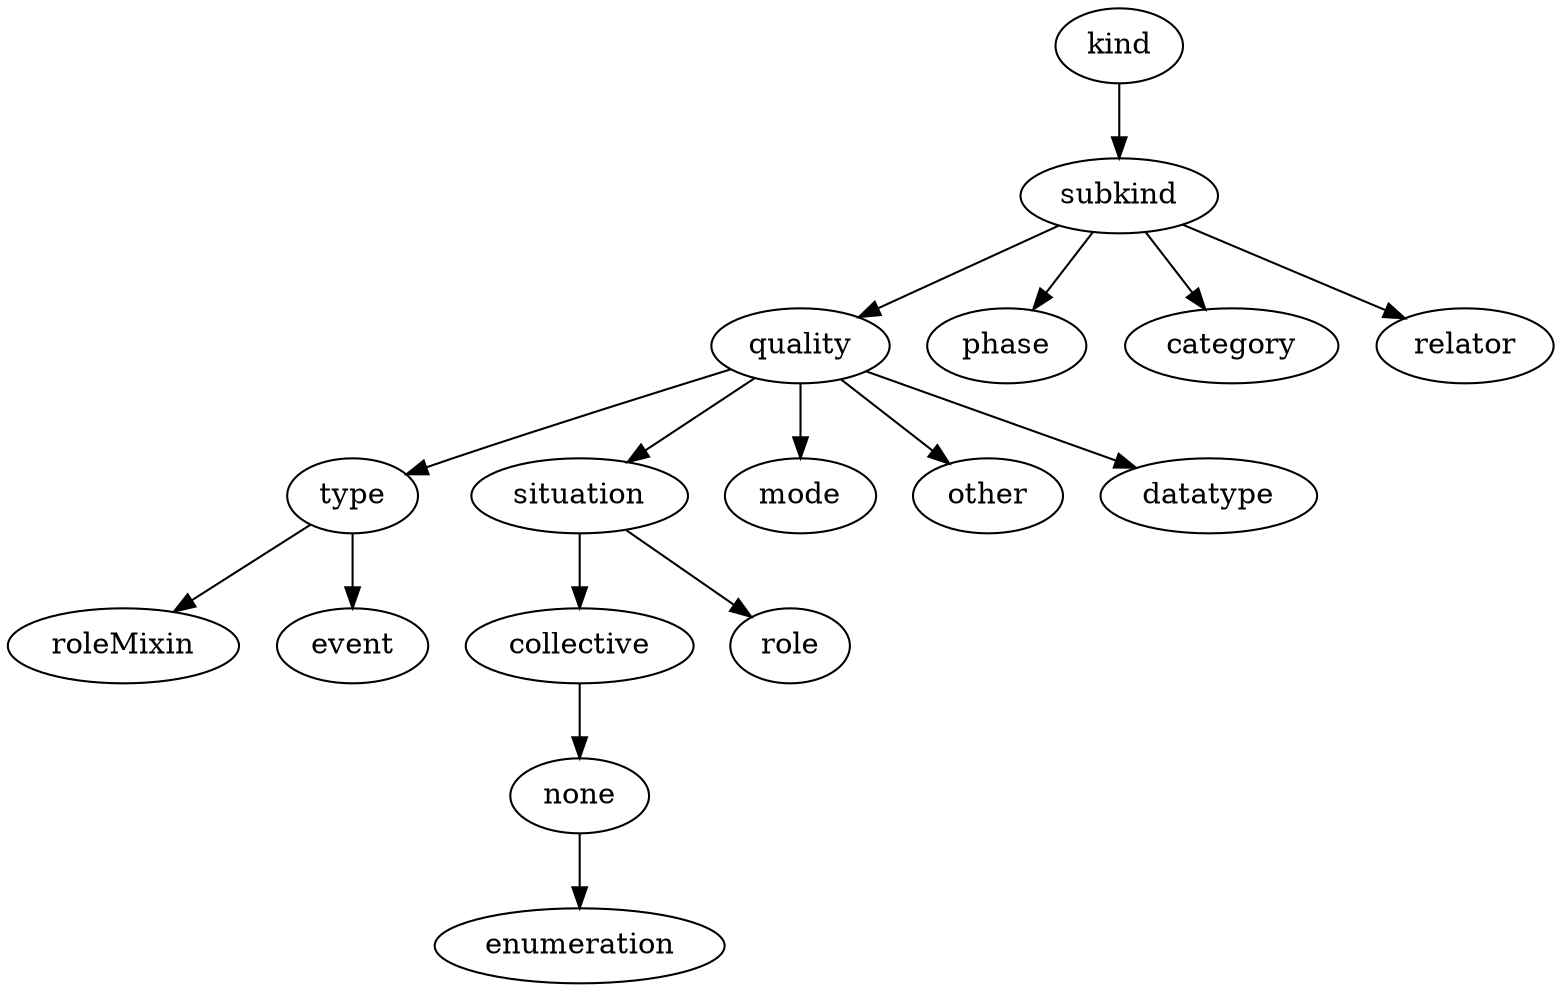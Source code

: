 strict digraph  {
kind;
subkind;
quality;
phase;
category;
relator;
type;
situation;
mode;
other;
datatype;
roleMixin;
event;
collective;
role;
none;
enumeration;
kind -> subkind;
subkind -> quality;
subkind -> phase;
subkind -> category;
subkind -> relator;
quality -> type;
quality -> situation;
quality -> mode;
quality -> other;
quality -> datatype;
type -> roleMixin;
type -> event;
situation -> collective;
situation -> role;
collective -> none;
none -> enumeration;
}
